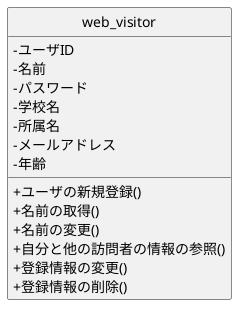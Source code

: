 @startuml web_visitorクラス図
skinparam classAttributeIconSize 0
hide circle

class web_visitor {
 -ユーザID
 -名前
 -パスワード
 -学校名
 -所属名
 -メールアドレス
 -年齢

 +ユーザの新規登録()
 +名前の取得()
 +名前の変更()
 +自分と他の訪問者の情報の参照()
 +登録情報の変更()
 +登録情報の削除()
}

@enduml
